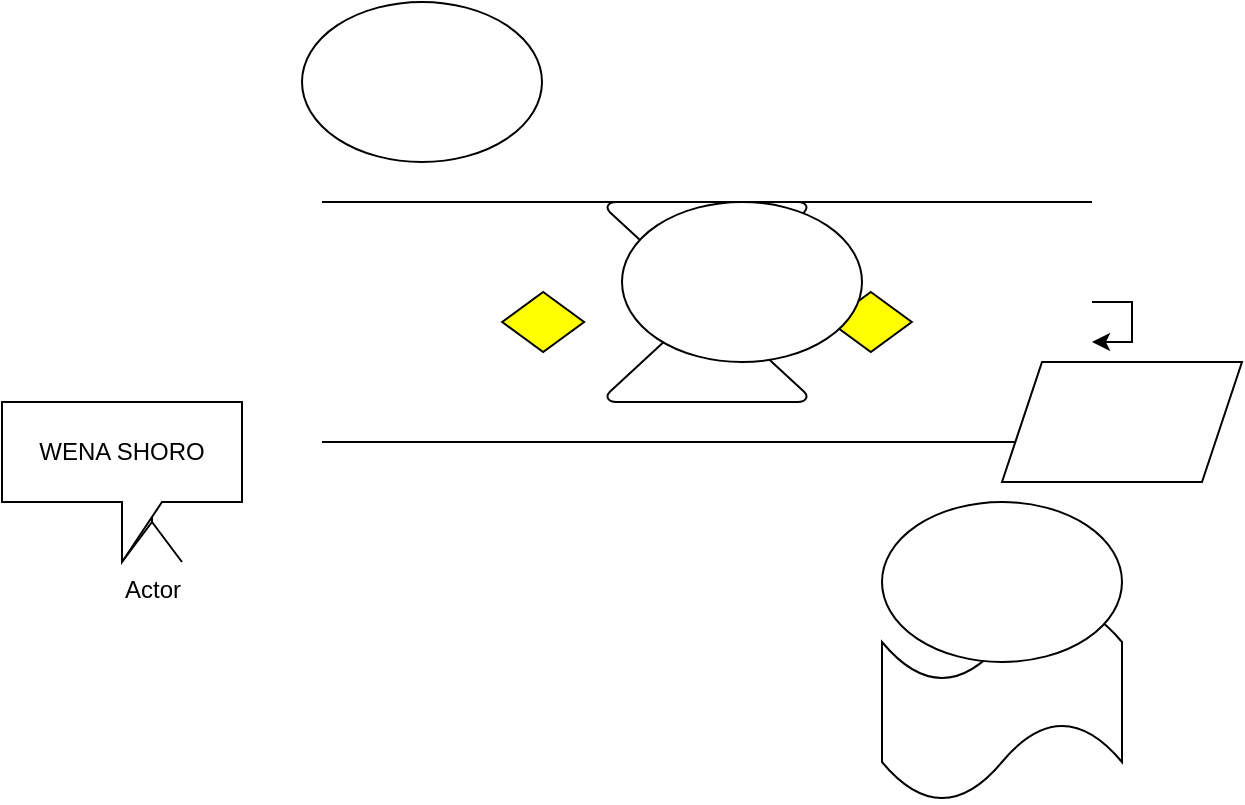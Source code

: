 <mxfile version="22.0.3" type="github">
  <diagram name="Page-1" id="4JQg721ov3jjXgK3_2AB">
    <mxGraphModel dx="1248" dy="621" grid="1" gridSize="10" guides="1" tooltips="1" connect="1" arrows="1" fold="1" page="1" pageScale="1" pageWidth="850" pageHeight="1100" math="0" shadow="0">
      <root>
        <mxCell id="0" />
        <mxCell id="1" parent="0" />
        <mxCell id="KM-ZccFxVQ3a7bnE98LT-1" value="" style="verticalLabelPosition=bottom;verticalAlign=top;html=1;shape=mxgraph.flowchart.parallel_mode;pointerEvents=1" vertex="1" parent="1">
          <mxGeometry x="300" y="260" width="385" height="120" as="geometry" />
        </mxCell>
        <mxCell id="8Rlj7P0WBMuQbYDmTGYm-1" value="Actor" style="shape=umlActor;verticalLabelPosition=bottom;verticalAlign=top;html=1;outlineConnect=0;" vertex="1" parent="1">
          <mxGeometry x="200" y="380" width="30" height="60" as="geometry" />
        </mxCell>
        <mxCell id="KM-ZccFxVQ3a7bnE98LT-2" style="edgeStyle=orthogonalEdgeStyle;rounded=0;orthogonalLoop=1;jettySize=auto;html=1;" edge="1" parent="1" source="KM-ZccFxVQ3a7bnE98LT-1" target="KM-ZccFxVQ3a7bnE98LT-1">
          <mxGeometry relative="1" as="geometry">
            <mxPoint x="330" y="460" as="sourcePoint" />
          </mxGeometry>
        </mxCell>
        <mxCell id="8Rlj7P0WBMuQbYDmTGYm-3" value="WENA SHORO" style="shape=callout;whiteSpace=wrap;html=1;perimeter=calloutPerimeter;" vertex="1" parent="1">
          <mxGeometry x="140" y="360" width="120" height="80" as="geometry" />
        </mxCell>
        <mxCell id="8Rlj7P0WBMuQbYDmTGYm-4" value="" style="shape=parallelogram;perimeter=parallelogramPerimeter;whiteSpace=wrap;html=1;fixedSize=1;" vertex="1" parent="1">
          <mxGeometry x="640" y="340" width="120" height="60" as="geometry" />
        </mxCell>
        <mxCell id="KM-ZccFxVQ3a7bnE98LT-3" value="" style="verticalLabelPosition=bottom;verticalAlign=top;html=1;shape=mxgraph.flowchart.collate;" vertex="1" parent="1">
          <mxGeometry x="442.5" y="260" width="100" height="100" as="geometry" />
        </mxCell>
        <mxCell id="8Rlj7P0WBMuQbYDmTGYm-5" value="" style="shape=tape;whiteSpace=wrap;html=1;" vertex="1" parent="1">
          <mxGeometry x="580" y="460" width="120" height="100" as="geometry" />
        </mxCell>
        <mxCell id="BR8qTuP9XUGqFi5u-g4P-1" value="" style="ellipse;whiteSpace=wrap;html=1;" vertex="1" parent="1">
          <mxGeometry x="450" y="260" width="120" height="80" as="geometry" />
        </mxCell>
        <mxCell id="BR8qTuP9XUGqFi5u-g4P-2" value="" style="ellipse;whiteSpace=wrap;html=1;" vertex="1" parent="1">
          <mxGeometry x="290" y="160" width="120" height="80" as="geometry" />
        </mxCell>
        <mxCell id="BR8qTuP9XUGqFi5u-g4P-3" value="" style="ellipse;whiteSpace=wrap;html=1;" vertex="1" parent="1">
          <mxGeometry x="580" y="410" width="120" height="80" as="geometry" />
        </mxCell>
      </root>
    </mxGraphModel>
  </diagram>
</mxfile>
